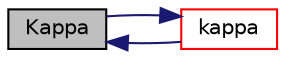 digraph "Kappa"
{
  bgcolor="transparent";
  edge [fontname="Helvetica",fontsize="10",labelfontname="Helvetica",labelfontsize="10"];
  node [fontname="Helvetica",fontsize="10",shape=record];
  rankdir="LR";
  Node1 [label="Kappa",height=0.2,width=0.4,color="black", fillcolor="grey75", style="filled", fontcolor="black"];
  Node1 -> Node2 [dir="back",color="midnightblue",fontsize="10",style="solid",fontname="Helvetica"];
  Node2 [label="kappa",height=0.2,width=0.4,color="red",URL="$a00693.html#ade885edc7c55d70ee36aebd5b3d666e9",tooltip="Thermal conductivity [W/mK]. "];
  Node2 -> Node1 [dir="back",color="midnightblue",fontsize="10",style="solid",fontname="Helvetica"];
}
